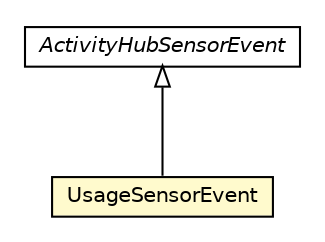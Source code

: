 #!/usr/local/bin/dot
#
# Class diagram 
# Generated by UMLGraph version R5_6-24-gf6e263 (http://www.umlgraph.org/)
#

digraph G {
	edge [fontname="Helvetica",fontsize=10,labelfontname="Helvetica",labelfontsize=10];
	node [fontname="Helvetica",fontsize=10,shape=plaintext];
	nodesep=0.25;
	ranksep=0.5;
	// org.universAAL.ontology.activityhub.UsageSensorEvent
	c8316079 [label=<<table title="org.universAAL.ontology.activityhub.UsageSensorEvent" border="0" cellborder="1" cellspacing="0" cellpadding="2" port="p" bgcolor="lemonChiffon" href="./UsageSensorEvent.html">
		<tr><td><table border="0" cellspacing="0" cellpadding="1">
<tr><td align="center" balign="center"> UsageSensorEvent </td></tr>
		</table></td></tr>
		</table>>, URL="./UsageSensorEvent.html", fontname="Helvetica", fontcolor="black", fontsize=10.0];
	// org.universAAL.ontology.activityhub.ActivityHubSensorEvent
	c8316087 [label=<<table title="org.universAAL.ontology.activityhub.ActivityHubSensorEvent" border="0" cellborder="1" cellspacing="0" cellpadding="2" port="p" href="./ActivityHubSensorEvent.html">
		<tr><td><table border="0" cellspacing="0" cellpadding="1">
<tr><td align="center" balign="center"><font face="Helvetica-Oblique"> ActivityHubSensorEvent </font></td></tr>
		</table></td></tr>
		</table>>, URL="./ActivityHubSensorEvent.html", fontname="Helvetica", fontcolor="black", fontsize=10.0];
	//org.universAAL.ontology.activityhub.UsageSensorEvent extends org.universAAL.ontology.activityhub.ActivityHubSensorEvent
	c8316087:p -> c8316079:p [dir=back,arrowtail=empty];
}

